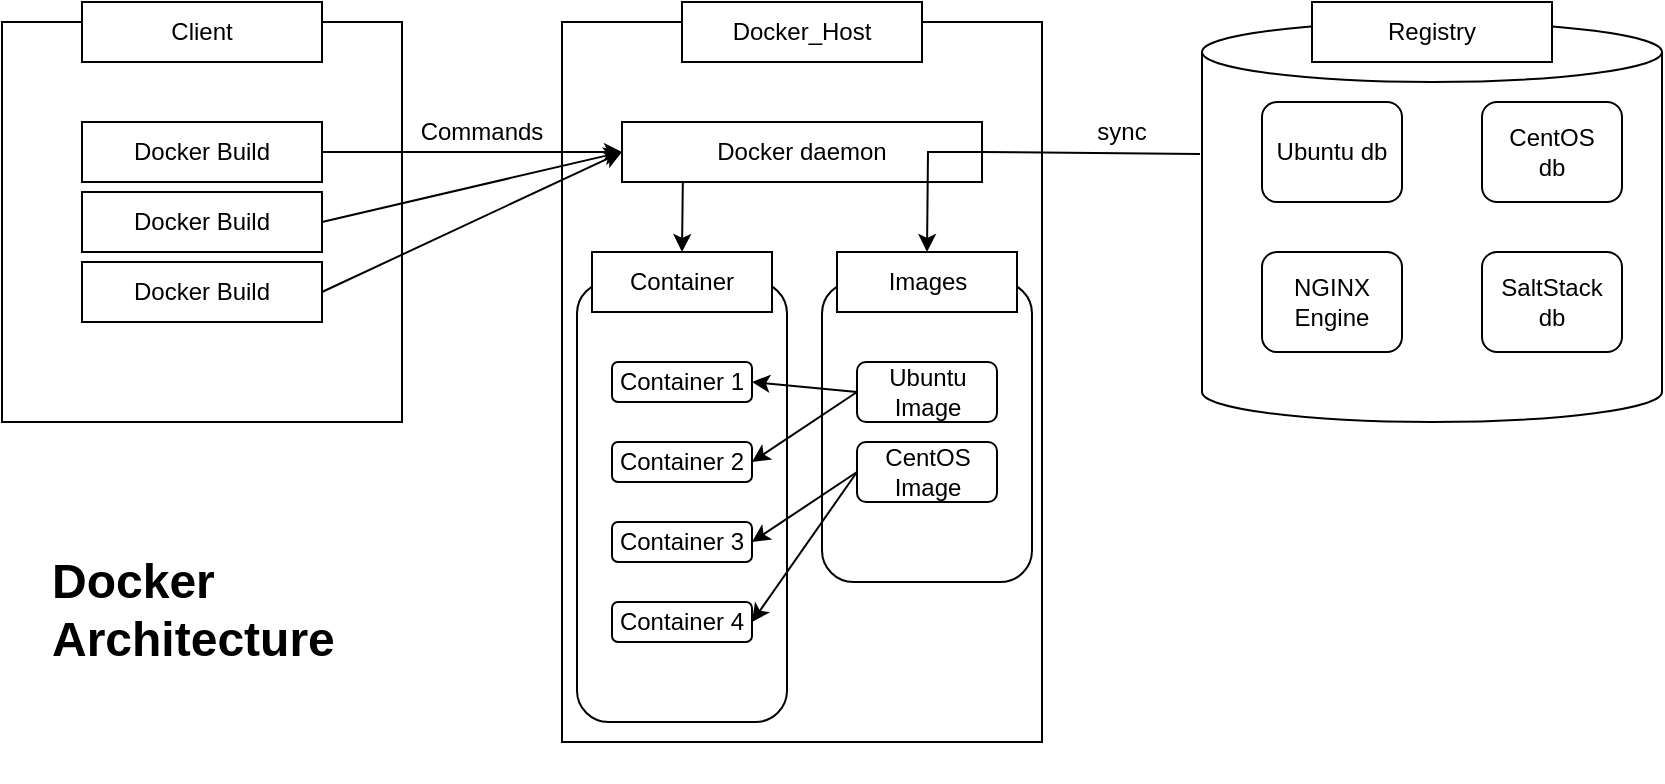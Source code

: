 <mxfile version="20.2.3" type="github">
  <diagram id="zN9layMrW8ZE2Ge-d0zk" name="Page-1">
    <mxGraphModel dx="1221" dy="681" grid="1" gridSize="10" guides="1" tooltips="1" connect="1" arrows="1" fold="1" page="1" pageScale="1" pageWidth="850" pageHeight="1100" math="0" shadow="0">
      <root>
        <mxCell id="0" />
        <mxCell id="1" parent="0" />
        <mxCell id="B8tICJD2nGcjvCdbVtIU-51" value="" style="shape=cylinder3;whiteSpace=wrap;html=1;boundedLbl=1;backgroundOutline=1;size=15;" vertex="1" parent="1">
          <mxGeometry x="640" y="80" width="230" height="200" as="geometry" />
        </mxCell>
        <mxCell id="B8tICJD2nGcjvCdbVtIU-1" value="" style="whiteSpace=wrap;html=1;aspect=fixed;" vertex="1" parent="1">
          <mxGeometry x="40" y="80" width="200" height="200" as="geometry" />
        </mxCell>
        <mxCell id="B8tICJD2nGcjvCdbVtIU-3" value="" style="rounded=0;whiteSpace=wrap;html=1;" vertex="1" parent="1">
          <mxGeometry x="320" y="80" width="240" height="360" as="geometry" />
        </mxCell>
        <mxCell id="B8tICJD2nGcjvCdbVtIU-5" value="Client" style="rounded=0;whiteSpace=wrap;html=1;" vertex="1" parent="1">
          <mxGeometry x="80" y="70" width="120" height="30" as="geometry" />
        </mxCell>
        <mxCell id="B8tICJD2nGcjvCdbVtIU-6" value="Docker_&lt;span style=&quot;color: rgba(0, 0, 0, 0); font-family: monospace; font-size: 0px; text-align: start;&quot;&gt;%3CmxGraphModel%3E%3Croot%3E%3CmxCell%20id%3D%220%22%2F%3E%3CmxCell%20id%3D%221%22%20parent%3D%220%22%2F%3E%3CmxCell%20id%3D%222%22%20value%3D%22Client%22%20style%3D%22rounded%3D0%3BwhiteSpace%3Dwrap%3Bhtml%3D1%3B%22%20vertex%3D%221%22%20parent%3D%221%22%3E%3CmxGeometry%20x%3D%2250%22%20y%3D%2270%22%20width%3D%22120%22%20height%3D%2230%22%20as%3D%22geometry%22%2F%3E%3C%2FmxCell%3E%3C%2Froot%3E%3C%2FmxGraphModel%3E&lt;/span&gt;Host" style="rounded=0;whiteSpace=wrap;html=1;" vertex="1" parent="1">
          <mxGeometry x="380" y="70" width="120" height="30" as="geometry" />
        </mxCell>
        <mxCell id="B8tICJD2nGcjvCdbVtIU-7" value="Registry" style="rounded=0;whiteSpace=wrap;html=1;" vertex="1" parent="1">
          <mxGeometry x="695" y="70" width="120" height="30" as="geometry" />
        </mxCell>
        <mxCell id="B8tICJD2nGcjvCdbVtIU-9" value="Docker Build" style="rounded=0;whiteSpace=wrap;html=1;" vertex="1" parent="1">
          <mxGeometry x="80" y="130" width="120" height="30" as="geometry" />
        </mxCell>
        <mxCell id="B8tICJD2nGcjvCdbVtIU-10" value="Docker Build" style="rounded=0;whiteSpace=wrap;html=1;" vertex="1" parent="1">
          <mxGeometry x="80" y="165" width="120" height="30" as="geometry" />
        </mxCell>
        <mxCell id="B8tICJD2nGcjvCdbVtIU-11" value="Docker Build" style="rounded=0;whiteSpace=wrap;html=1;" vertex="1" parent="1">
          <mxGeometry x="80" y="200" width="120" height="30" as="geometry" />
        </mxCell>
        <mxCell id="B8tICJD2nGcjvCdbVtIU-12" value="Docker daemon" style="rounded=0;whiteSpace=wrap;html=1;" vertex="1" parent="1">
          <mxGeometry x="350" y="130" width="180" height="30" as="geometry" />
        </mxCell>
        <mxCell id="B8tICJD2nGcjvCdbVtIU-15" value="" style="rounded=1;whiteSpace=wrap;html=1;" vertex="1" parent="1">
          <mxGeometry x="327.5" y="210" width="105" height="220" as="geometry" />
        </mxCell>
        <mxCell id="B8tICJD2nGcjvCdbVtIU-13" value="Container" style="rounded=0;whiteSpace=wrap;html=1;" vertex="1" parent="1">
          <mxGeometry x="335" y="195" width="90" height="30" as="geometry" />
        </mxCell>
        <mxCell id="B8tICJD2nGcjvCdbVtIU-17" value="" style="rounded=1;whiteSpace=wrap;html=1;" vertex="1" parent="1">
          <mxGeometry x="450" y="210" width="105" height="150" as="geometry" />
        </mxCell>
        <mxCell id="B8tICJD2nGcjvCdbVtIU-18" value="Images" style="rounded=0;whiteSpace=wrap;html=1;" vertex="1" parent="1">
          <mxGeometry x="457.5" y="195" width="90" height="30" as="geometry" />
        </mxCell>
        <mxCell id="B8tICJD2nGcjvCdbVtIU-20" value="Container 1" style="rounded=1;whiteSpace=wrap;html=1;" vertex="1" parent="1">
          <mxGeometry x="345" y="250" width="70" height="20" as="geometry" />
        </mxCell>
        <mxCell id="B8tICJD2nGcjvCdbVtIU-21" value="Container 2" style="rounded=1;whiteSpace=wrap;html=1;" vertex="1" parent="1">
          <mxGeometry x="345" y="290" width="70" height="20" as="geometry" />
        </mxCell>
        <mxCell id="B8tICJD2nGcjvCdbVtIU-22" value="Container 3" style="rounded=1;whiteSpace=wrap;html=1;" vertex="1" parent="1">
          <mxGeometry x="345" y="330" width="70" height="20" as="geometry" />
        </mxCell>
        <mxCell id="B8tICJD2nGcjvCdbVtIU-23" value="Container 4" style="rounded=1;whiteSpace=wrap;html=1;" vertex="1" parent="1">
          <mxGeometry x="345" y="370" width="70" height="20" as="geometry" />
        </mxCell>
        <mxCell id="B8tICJD2nGcjvCdbVtIU-24" value="Ubuntu Image" style="rounded=1;whiteSpace=wrap;html=1;" vertex="1" parent="1">
          <mxGeometry x="467.5" y="250" width="70" height="30" as="geometry" />
        </mxCell>
        <mxCell id="B8tICJD2nGcjvCdbVtIU-25" value="CentOS&lt;br&gt;Image" style="rounded=1;whiteSpace=wrap;html=1;" vertex="1" parent="1">
          <mxGeometry x="467.5" y="290" width="70" height="30" as="geometry" />
        </mxCell>
        <mxCell id="B8tICJD2nGcjvCdbVtIU-26" value="Ubuntu db" style="rounded=1;whiteSpace=wrap;html=1;" vertex="1" parent="1">
          <mxGeometry x="670" y="120" width="70" height="50" as="geometry" />
        </mxCell>
        <mxCell id="B8tICJD2nGcjvCdbVtIU-27" value="CentOS&lt;br&gt;db" style="rounded=1;whiteSpace=wrap;html=1;" vertex="1" parent="1">
          <mxGeometry x="780" y="120" width="70" height="50" as="geometry" />
        </mxCell>
        <mxCell id="B8tICJD2nGcjvCdbVtIU-28" value="NGINX&lt;br&gt;Engine" style="rounded=1;whiteSpace=wrap;html=1;" vertex="1" parent="1">
          <mxGeometry x="670" y="195" width="70" height="50" as="geometry" />
        </mxCell>
        <mxCell id="B8tICJD2nGcjvCdbVtIU-29" value="SaltStack&lt;br&gt;db" style="rounded=1;whiteSpace=wrap;html=1;" vertex="1" parent="1">
          <mxGeometry x="780" y="195" width="70" height="50" as="geometry" />
        </mxCell>
        <mxCell id="B8tICJD2nGcjvCdbVtIU-30" value="" style="endArrow=classic;html=1;rounded=0;exitX=1;exitY=0.5;exitDx=0;exitDy=0;entryX=0;entryY=0.5;entryDx=0;entryDy=0;" edge="1" parent="1" source="B8tICJD2nGcjvCdbVtIU-11" target="B8tICJD2nGcjvCdbVtIU-12">
          <mxGeometry width="50" height="50" relative="1" as="geometry">
            <mxPoint x="240" y="240" as="sourcePoint" />
            <mxPoint x="290" y="190" as="targetPoint" />
          </mxGeometry>
        </mxCell>
        <mxCell id="B8tICJD2nGcjvCdbVtIU-31" value="" style="endArrow=classic;html=1;rounded=0;entryX=0;entryY=0.5;entryDx=0;entryDy=0;exitX=1;exitY=0.5;exitDx=0;exitDy=0;" edge="1" parent="1" source="B8tICJD2nGcjvCdbVtIU-10" target="B8tICJD2nGcjvCdbVtIU-12">
          <mxGeometry width="50" height="50" relative="1" as="geometry">
            <mxPoint x="390" y="340" as="sourcePoint" />
            <mxPoint x="440" y="290" as="targetPoint" />
          </mxGeometry>
        </mxCell>
        <mxCell id="B8tICJD2nGcjvCdbVtIU-32" value="" style="endArrow=classic;html=1;rounded=0;exitX=1;exitY=0.5;exitDx=0;exitDy=0;entryX=0;entryY=0.5;entryDx=0;entryDy=0;" edge="1" parent="1" source="B8tICJD2nGcjvCdbVtIU-9" target="B8tICJD2nGcjvCdbVtIU-12">
          <mxGeometry width="50" height="50" relative="1" as="geometry">
            <mxPoint x="210" y="190" as="sourcePoint" />
            <mxPoint x="300" y="100" as="targetPoint" />
          </mxGeometry>
        </mxCell>
        <mxCell id="B8tICJD2nGcjvCdbVtIU-34" value="" style="endArrow=classic;html=1;rounded=0;entryX=1;entryY=0.5;entryDx=0;entryDy=0;exitX=0;exitY=0.5;exitDx=0;exitDy=0;" edge="1" parent="1" source="B8tICJD2nGcjvCdbVtIU-24" target="B8tICJD2nGcjvCdbVtIU-20">
          <mxGeometry width="50" height="50" relative="1" as="geometry">
            <mxPoint x="390" y="320" as="sourcePoint" />
            <mxPoint x="440" y="270" as="targetPoint" />
          </mxGeometry>
        </mxCell>
        <mxCell id="B8tICJD2nGcjvCdbVtIU-35" value="" style="endArrow=classic;html=1;rounded=0;entryX=1;entryY=0.5;entryDx=0;entryDy=0;exitX=0;exitY=0.5;exitDx=0;exitDy=0;" edge="1" parent="1" source="B8tICJD2nGcjvCdbVtIU-25" target="B8tICJD2nGcjvCdbVtIU-23">
          <mxGeometry width="50" height="50" relative="1" as="geometry">
            <mxPoint x="430" y="340" as="sourcePoint" />
            <mxPoint x="480" y="290" as="targetPoint" />
          </mxGeometry>
        </mxCell>
        <mxCell id="B8tICJD2nGcjvCdbVtIU-36" value="" style="endArrow=classic;html=1;rounded=0;entryX=1;entryY=0.5;entryDx=0;entryDy=0;exitX=0;exitY=0.5;exitDx=0;exitDy=0;" edge="1" parent="1" source="B8tICJD2nGcjvCdbVtIU-25" target="B8tICJD2nGcjvCdbVtIU-22">
          <mxGeometry width="50" height="50" relative="1" as="geometry">
            <mxPoint x="390" y="320" as="sourcePoint" />
            <mxPoint x="440" y="270" as="targetPoint" />
          </mxGeometry>
        </mxCell>
        <mxCell id="B8tICJD2nGcjvCdbVtIU-37" value="" style="endArrow=classic;html=1;rounded=0;entryX=1;entryY=0.5;entryDx=0;entryDy=0;exitX=0;exitY=0.5;exitDx=0;exitDy=0;" edge="1" parent="1" source="B8tICJD2nGcjvCdbVtIU-24" target="B8tICJD2nGcjvCdbVtIU-21">
          <mxGeometry width="50" height="50" relative="1" as="geometry">
            <mxPoint x="477.5" y="275" as="sourcePoint" />
            <mxPoint x="425" y="270" as="targetPoint" />
          </mxGeometry>
        </mxCell>
        <mxCell id="B8tICJD2nGcjvCdbVtIU-39" value="" style="endArrow=classic;html=1;rounded=0;entryX=0.5;entryY=0;entryDx=0;entryDy=0;exitX=0.169;exitY=0.995;exitDx=0;exitDy=0;exitPerimeter=0;" edge="1" parent="1" source="B8tICJD2nGcjvCdbVtIU-12" target="B8tICJD2nGcjvCdbVtIU-13">
          <mxGeometry width="50" height="50" relative="1" as="geometry">
            <mxPoint x="370" y="230" as="sourcePoint" />
            <mxPoint x="420" y="180" as="targetPoint" />
          </mxGeometry>
        </mxCell>
        <mxCell id="B8tICJD2nGcjvCdbVtIU-41" value="" style="endArrow=none;html=1;rounded=0;exitX=1;exitY=0.5;exitDx=0;exitDy=0;entryX=-0.005;entryY=0.33;entryDx=0;entryDy=0;entryPerimeter=0;" edge="1" parent="1" source="B8tICJD2nGcjvCdbVtIU-12">
          <mxGeometry width="50" height="50" relative="1" as="geometry">
            <mxPoint x="580" y="240" as="sourcePoint" />
            <mxPoint x="639" y="146.0" as="targetPoint" />
          </mxGeometry>
        </mxCell>
        <mxCell id="B8tICJD2nGcjvCdbVtIU-42" value="" style="endArrow=classic;html=1;rounded=0;exitX=1;exitY=0.5;exitDx=0;exitDy=0;entryX=0.5;entryY=0;entryDx=0;entryDy=0;" edge="1" parent="1" source="B8tICJD2nGcjvCdbVtIU-12" target="B8tICJD2nGcjvCdbVtIU-18">
          <mxGeometry width="50" height="50" relative="1" as="geometry">
            <mxPoint x="580" y="240" as="sourcePoint" />
            <mxPoint x="630" y="190" as="targetPoint" />
            <Array as="points">
              <mxPoint x="503" y="145" />
            </Array>
          </mxGeometry>
        </mxCell>
        <mxCell id="B8tICJD2nGcjvCdbVtIU-48" value="sync" style="text;html=1;strokeColor=none;fillColor=none;align=center;verticalAlign=middle;whiteSpace=wrap;rounded=0;" vertex="1" parent="1">
          <mxGeometry x="570" y="120" width="60" height="30" as="geometry" />
        </mxCell>
        <mxCell id="B8tICJD2nGcjvCdbVtIU-49" value="Commands" style="text;html=1;strokeColor=none;fillColor=none;align=center;verticalAlign=middle;whiteSpace=wrap;rounded=0;" vertex="1" parent="1">
          <mxGeometry x="250" y="120" width="60" height="30" as="geometry" />
        </mxCell>
        <mxCell id="B8tICJD2nGcjvCdbVtIU-53" value="&lt;h1&gt;Docker Architecture&lt;/h1&gt;" style="text;html=1;strokeColor=none;fillColor=none;spacing=5;spacingTop=-20;whiteSpace=wrap;overflow=hidden;rounded=0;" vertex="1" parent="1">
          <mxGeometry x="60" y="340" width="190" height="120" as="geometry" />
        </mxCell>
      </root>
    </mxGraphModel>
  </diagram>
</mxfile>
